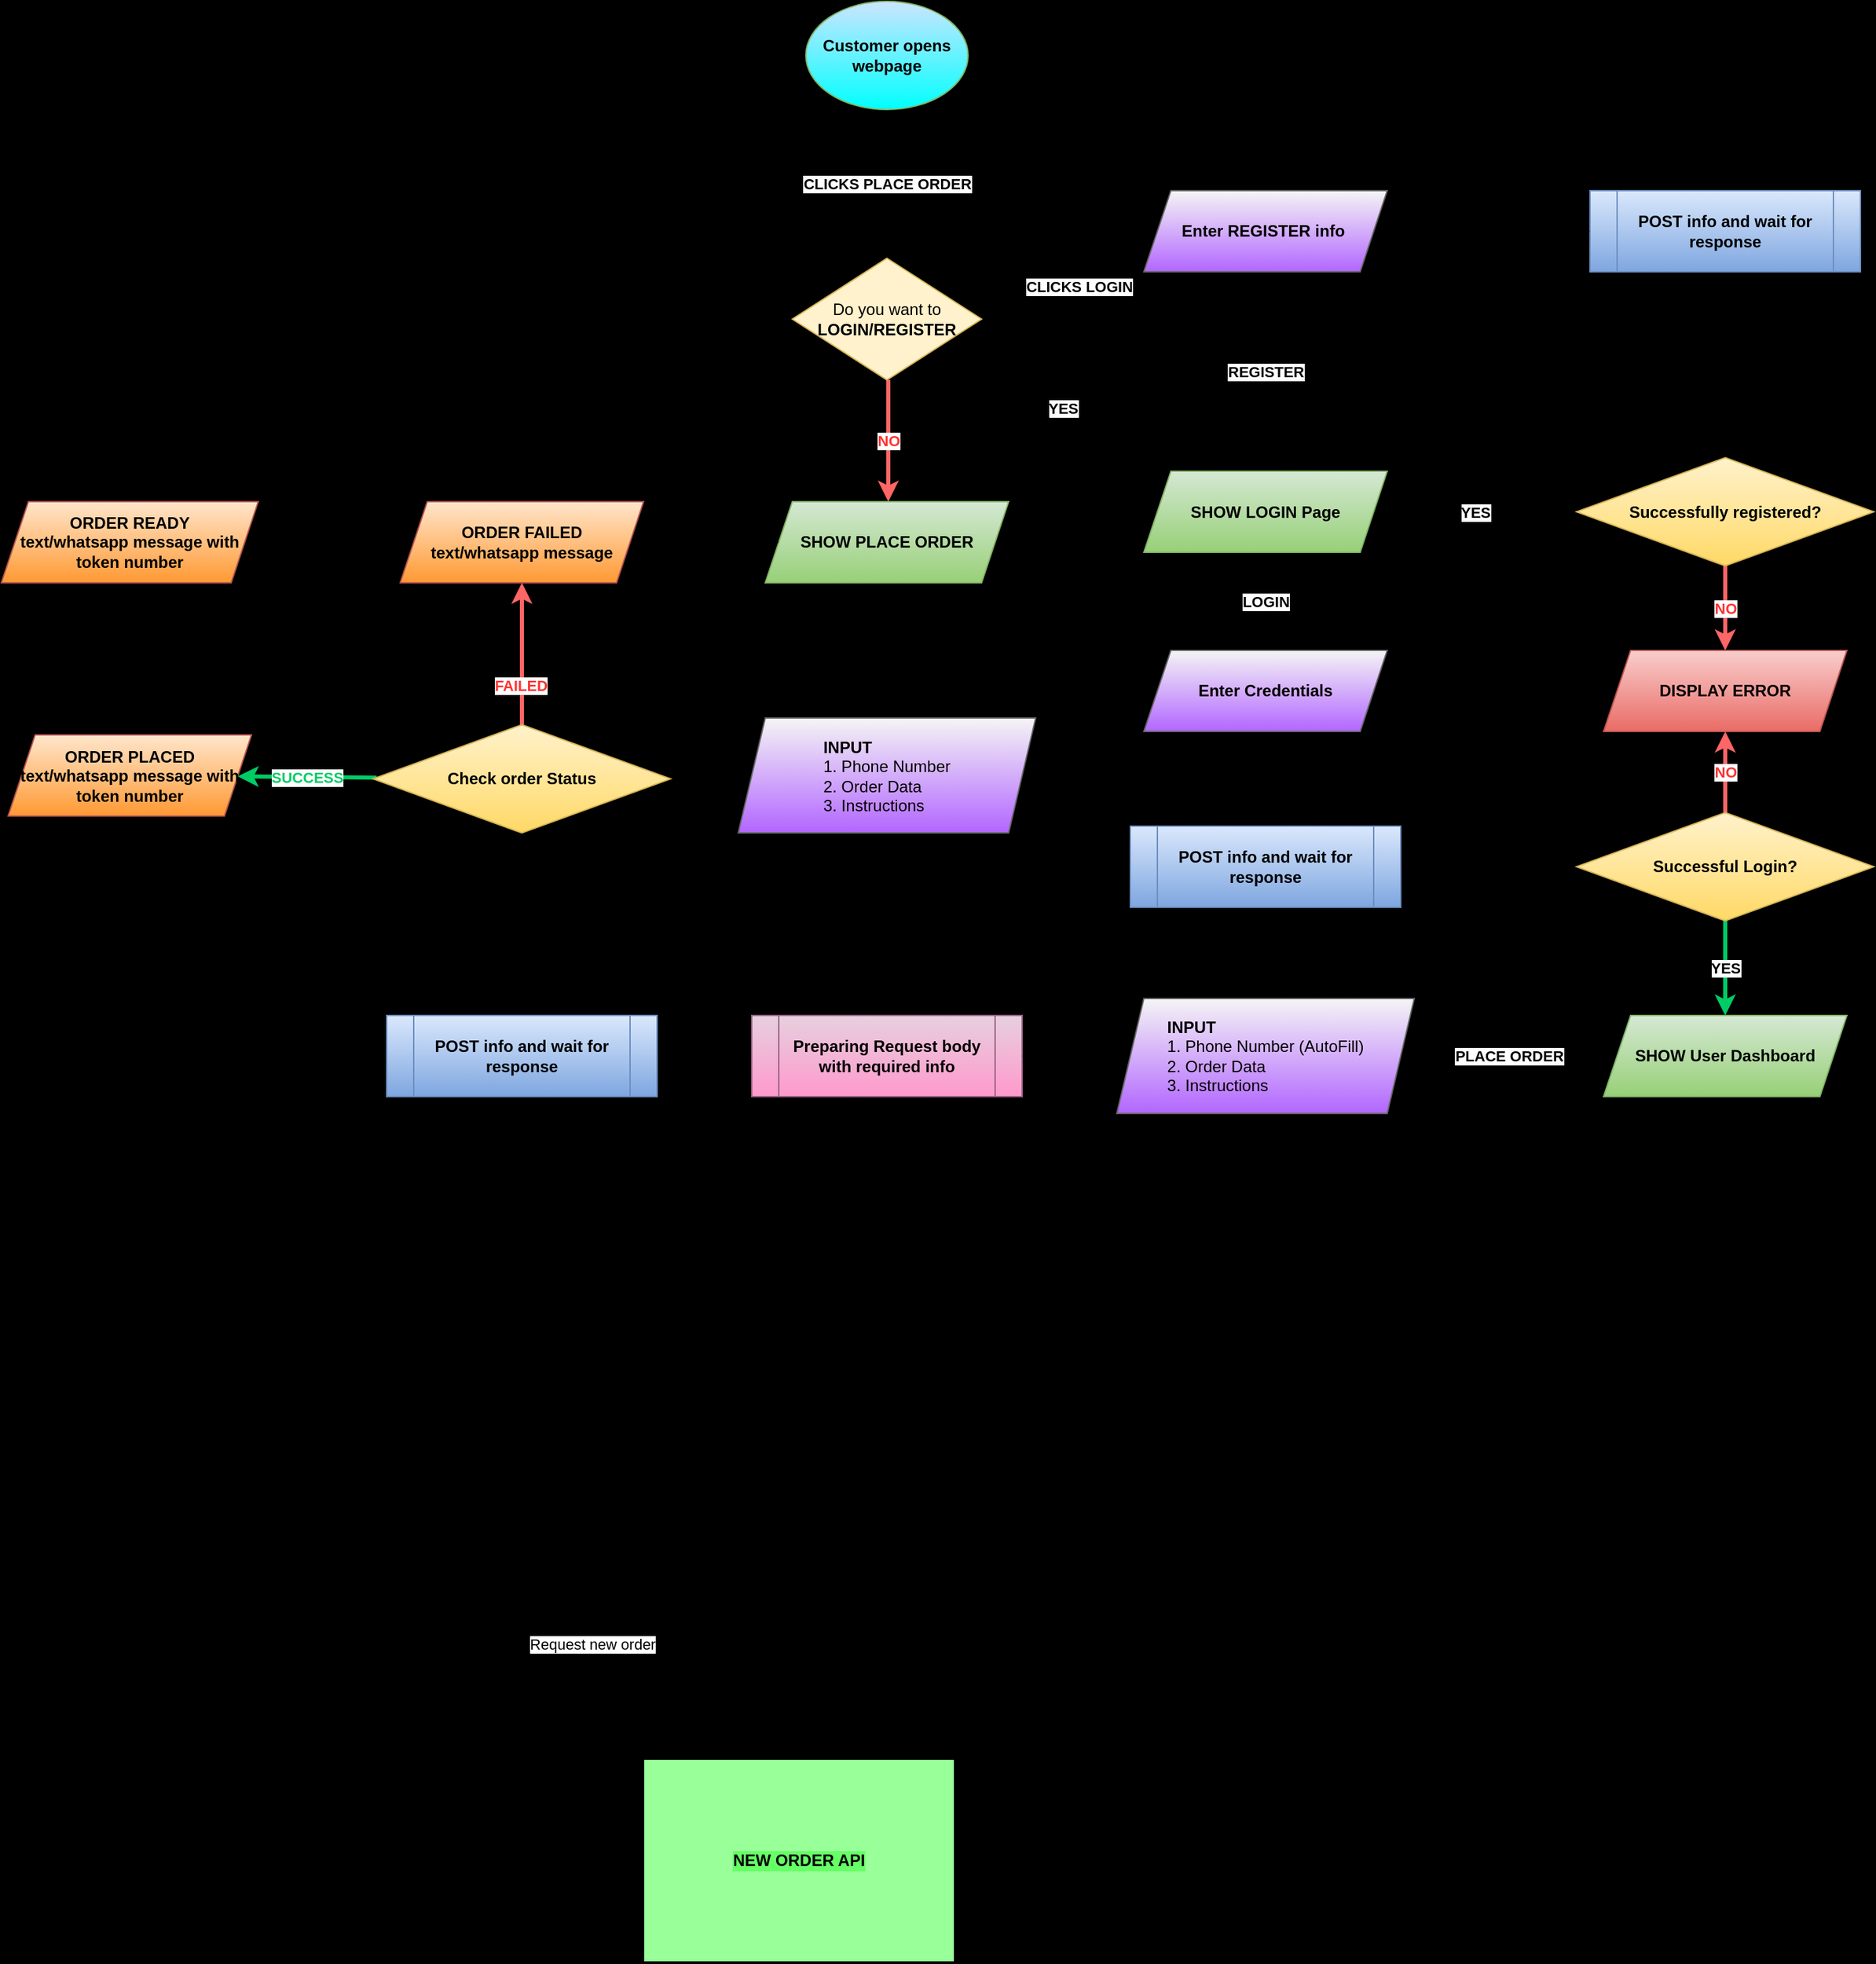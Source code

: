 <mxfile version="20.1.1" type="github">
  <diagram id="C5RBs43oDa-KdzZeNtuy" name="Page-1">
    <mxGraphModel dx="3015" dy="2431" grid="1" gridSize="10" guides="1" tooltips="1" connect="1" arrows="1" fold="1" page="1" pageScale="1" pageWidth="827" pageHeight="1169" background="#000000" math="0" shadow="0">
      <root>
        <mxCell id="WIyWlLk6GJQsqaUBKTNV-0" />
        <mxCell id="WIyWlLk6GJQsqaUBKTNV-1" parent="WIyWlLk6GJQsqaUBKTNV-0" />
        <mxCell id="2edAkVouW0L0a5yWlTD0-2" value="&lt;b&gt;CLICKS PLACE ORDER&lt;/b&gt;" style="rounded=0;orthogonalLoop=1;jettySize=auto;html=1;" parent="WIyWlLk6GJQsqaUBKTNV-1" source="2edAkVouW0L0a5yWlTD0-0" target="2edAkVouW0L0a5yWlTD0-1" edge="1">
          <mxGeometry relative="1" as="geometry" />
        </mxCell>
        <mxCell id="rCX9F-Vlkk9MKf0EUX4H-53" value="&lt;b&gt;CLICKS LOGIN&lt;/b&gt;" style="edgeStyle=none;rounded=0;orthogonalLoop=1;jettySize=auto;html=1;" parent="WIyWlLk6GJQsqaUBKTNV-1" source="2edAkVouW0L0a5yWlTD0-0" target="rCX9F-Vlkk9MKf0EUX4H-58" edge="1">
          <mxGeometry relative="1" as="geometry" />
        </mxCell>
        <mxCell id="2edAkVouW0L0a5yWlTD0-0" value="&lt;b&gt;Customer opens webpage&lt;/b&gt;" style="ellipse;whiteSpace=wrap;html=1;fillColor=#CCE5FF;gradientColor=#00FFFF;strokeColor=#82b366;fontColor=#000000;" parent="WIyWlLk6GJQsqaUBKTNV-1" vertex="1">
          <mxGeometry x="330" y="-170" width="120" height="80" as="geometry" />
        </mxCell>
        <mxCell id="2edAkVouW0L0a5yWlTD0-6" value="&lt;b&gt;&lt;font color=&quot;#ff3333&quot;&gt;NO&lt;/font&gt;&lt;/b&gt;" style="rounded=0;orthogonalLoop=1;jettySize=auto;html=1;strokeColor=#FF6666;fontStyle=1;strokeWidth=3;" parent="WIyWlLk6GJQsqaUBKTNV-1" edge="1">
          <mxGeometry relative="1" as="geometry">
            <mxPoint x="391" y="110" as="sourcePoint" />
            <mxPoint x="391" y="200" as="targetPoint" />
          </mxGeometry>
        </mxCell>
        <mxCell id="rCX9F-Vlkk9MKf0EUX4H-11" value="&lt;b&gt;YES&lt;/b&gt;" style="edgeStyle=none;rounded=0;orthogonalLoop=1;jettySize=auto;html=1;" parent="WIyWlLk6GJQsqaUBKTNV-1" source="2edAkVouW0L0a5yWlTD0-1" target="rCX9F-Vlkk9MKf0EUX4H-58" edge="1">
          <mxGeometry relative="1" as="geometry" />
        </mxCell>
        <mxCell id="rCX9F-Vlkk9MKf0EUX4H-54" style="edgeStyle=none;rounded=0;orthogonalLoop=1;jettySize=auto;html=1;" parent="WIyWlLk6GJQsqaUBKTNV-1" source="rCX9F-Vlkk9MKf0EUX4H-1" target="2edAkVouW0L0a5yWlTD0-5" edge="1">
          <mxGeometry relative="1" as="geometry" />
        </mxCell>
        <mxCell id="2edAkVouW0L0a5yWlTD0-1" value="Do you want to &lt;b&gt;LOGIN/REGISTER&lt;/b&gt;" style="rhombus;whiteSpace=wrap;html=1;fillColor=#fff2cc;strokeColor=#d6b656;fontColor=#000000;" parent="WIyWlLk6GJQsqaUBKTNV-1" vertex="1">
          <mxGeometry x="320" y="20" width="140" height="90" as="geometry" />
        </mxCell>
        <mxCell id="2edAkVouW0L0a5yWlTD0-10" value="Request new order" style="rounded=0;orthogonalLoop=1;jettySize=auto;html=1;" parent="WIyWlLk6GJQsqaUBKTNV-1" target="2edAkVouW0L0a5yWlTD0-7" edge="1">
          <mxGeometry relative="1" as="geometry">
            <mxPoint x="90" y="960" as="sourcePoint" />
          </mxGeometry>
        </mxCell>
        <mxCell id="2edAkVouW0L0a5yWlTD0-12" style="edgeStyle=none;rounded=0;orthogonalLoop=1;jettySize=auto;html=1;" parent="WIyWlLk6GJQsqaUBKTNV-1" source="rCX9F-Vlkk9MKf0EUX4H-43" target="2edAkVouW0L0a5yWlTD0-11" edge="1">
          <mxGeometry relative="1" as="geometry" />
        </mxCell>
        <mxCell id="rCX9F-Vlkk9MKf0EUX4H-44" style="edgeStyle=none;rounded=0;orthogonalLoop=1;jettySize=auto;html=1;" parent="WIyWlLk6GJQsqaUBKTNV-1" source="2edAkVouW0L0a5yWlTD0-5" target="rCX9F-Vlkk9MKf0EUX4H-43" edge="1">
          <mxGeometry relative="1" as="geometry" />
        </mxCell>
        <mxCell id="2edAkVouW0L0a5yWlTD0-5" value="&lt;div style=&quot;text-align: left;&quot;&gt;&lt;b style=&quot;background-color: initial;&quot;&gt;INPUT&lt;/b&gt;&lt;/div&gt;&lt;div style=&quot;text-align: left;&quot;&gt;&lt;span style=&quot;background-color: initial;&quot;&gt;1. Phone Number&lt;/span&gt;&lt;/div&gt;&lt;div style=&quot;text-align: left;&quot;&gt;&lt;span style=&quot;background-color: initial;&quot;&gt;2. Order Data&lt;/span&gt;&lt;/div&gt;&lt;div style=&quot;text-align: left;&quot;&gt;&lt;span style=&quot;background-color: initial;&quot;&gt;3. Instructions&lt;/span&gt;&lt;/div&gt;" style="shape=parallelogram;perimeter=parallelogramPerimeter;whiteSpace=wrap;html=1;fixedSize=1;fillColor=#f5f5f5;strokeColor=#666666;gradientColor=#B266FF;gradientDirection=south;fontColor=#000000;" parent="WIyWlLk6GJQsqaUBKTNV-1" vertex="1">
          <mxGeometry x="280" y="360" width="220" height="85" as="geometry" />
        </mxCell>
        <mxCell id="2edAkVouW0L0a5yWlTD0-7" value="&lt;b&gt;NEW ORDER API&lt;/b&gt;" style="rounded=0;whiteSpace=wrap;html=1;labelBackgroundColor=#66FF66;fillColor=#99FF99;" parent="WIyWlLk6GJQsqaUBKTNV-1" vertex="1">
          <mxGeometry x="210" y="1130" width="230" height="150" as="geometry" />
        </mxCell>
        <mxCell id="2edAkVouW0L0a5yWlTD0-14" value="" style="edgeStyle=none;rounded=0;orthogonalLoop=1;jettySize=auto;html=1;" parent="WIyWlLk6GJQsqaUBKTNV-1" source="2edAkVouW0L0a5yWlTD0-11" target="2edAkVouW0L0a5yWlTD0-13" edge="1">
          <mxGeometry relative="1" as="geometry" />
        </mxCell>
        <mxCell id="2edAkVouW0L0a5yWlTD0-11" value="&lt;b&gt;POST info and wait for response&lt;/b&gt;" style="shape=process;whiteSpace=wrap;html=1;backgroundOutline=1;labelBackgroundColor=none;fillColor=#dae8fc;gradientColor=#7ea6e0;strokeColor=#6c8ebf;fontColor=#000000;" parent="WIyWlLk6GJQsqaUBKTNV-1" vertex="1">
          <mxGeometry x="20" y="580" width="200" height="60" as="geometry" />
        </mxCell>
        <mxCell id="2edAkVouW0L0a5yWlTD0-16" value="&lt;b&gt;&lt;font color=&quot;#00cc66&quot;&gt;SUCCESS&lt;/font&gt;&lt;/b&gt;" style="edgeStyle=none;rounded=0;orthogonalLoop=1;jettySize=auto;html=1;strokeColor=#00CC66;fontStyle=1;strokeWidth=3;" parent="WIyWlLk6GJQsqaUBKTNV-1" source="2edAkVouW0L0a5yWlTD0-13" target="2edAkVouW0L0a5yWlTD0-15" edge="1">
          <mxGeometry relative="1" as="geometry" />
        </mxCell>
        <mxCell id="2edAkVouW0L0a5yWlTD0-18" value="" style="edgeStyle=none;rounded=0;orthogonalLoop=1;jettySize=auto;html=1;strokeColor=#FF6666;fontStyle=1;strokeWidth=3;" parent="WIyWlLk6GJQsqaUBKTNV-1" source="2edAkVouW0L0a5yWlTD0-13" target="rCX9F-Vlkk9MKf0EUX4H-49" edge="1">
          <mxGeometry relative="1" as="geometry">
            <mxPoint x="210" y="240" as="targetPoint" />
          </mxGeometry>
        </mxCell>
        <mxCell id="rCX9F-Vlkk9MKf0EUX4H-52" value="&lt;b&gt;&lt;font color=&quot;#ff3333&quot;&gt;FAILED&lt;/font&gt;&lt;/b&gt;" style="edgeLabel;html=1;align=center;verticalAlign=middle;resizable=0;points=[];" parent="2edAkVouW0L0a5yWlTD0-18" vertex="1" connectable="0">
          <mxGeometry x="-0.449" y="1" relative="1" as="geometry">
            <mxPoint as="offset" />
          </mxGeometry>
        </mxCell>
        <mxCell id="2edAkVouW0L0a5yWlTD0-13" value="&lt;b&gt;Check order Status&lt;/b&gt;" style="rhombus;whiteSpace=wrap;html=1;fillColor=#fff2cc;labelBackgroundColor=none;gradientColor=#ffd966;strokeColor=#d6b656;fontColor=#000000;" parent="WIyWlLk6GJQsqaUBKTNV-1" vertex="1">
          <mxGeometry x="10" y="365" width="220" height="80" as="geometry" />
        </mxCell>
        <mxCell id="rCX9F-Vlkk9MKf0EUX4H-9" style="edgeStyle=none;rounded=0;orthogonalLoop=1;jettySize=auto;html=1;" parent="WIyWlLk6GJQsqaUBKTNV-1" source="2edAkVouW0L0a5yWlTD0-15" target="rCX9F-Vlkk9MKf0EUX4H-6" edge="1">
          <mxGeometry relative="1" as="geometry" />
        </mxCell>
        <mxCell id="2edAkVouW0L0a5yWlTD0-15" value="&lt;b&gt;ORDER PLACED text/whatsapp message with token number&lt;/b&gt;" style="shape=parallelogram;perimeter=parallelogramPerimeter;whiteSpace=wrap;html=1;fixedSize=1;fillColor=#FFE6CC;labelBackgroundColor=none;gradientColor=#FF9933;strokeColor=#b85450;fontColor=#000000;" parent="WIyWlLk6GJQsqaUBKTNV-1" vertex="1">
          <mxGeometry x="-260" y="372.5" width="180" height="60" as="geometry" />
        </mxCell>
        <mxCell id="rCX9F-Vlkk9MKf0EUX4H-1" value="&lt;b&gt;SHOW PLACE ORDER&lt;/b&gt;" style="shape=parallelogram;perimeter=parallelogramPerimeter;whiteSpace=wrap;html=1;fixedSize=1;fillColor=#d5e8d4;labelBackgroundColor=none;gradientColor=#97d077;strokeColor=#82b366;fontColor=#000000;" parent="WIyWlLk6GJQsqaUBKTNV-1" vertex="1">
          <mxGeometry x="300" y="200" width="180" height="60" as="geometry" />
        </mxCell>
        <mxCell id="rCX9F-Vlkk9MKf0EUX4H-6" value="&lt;b&gt;ORDER READY&lt;br&gt;text/whatsapp message with token number&lt;/b&gt;" style="shape=parallelogram;perimeter=parallelogramPerimeter;whiteSpace=wrap;html=1;fixedSize=1;fillColor=#FFE6CC;labelBackgroundColor=none;gradientColor=#FF9933;strokeColor=#b85450;fontColor=#000000;" parent="WIyWlLk6GJQsqaUBKTNV-1" vertex="1">
          <mxGeometry x="-265" y="200" width="190" height="60" as="geometry" />
        </mxCell>
        <mxCell id="rCX9F-Vlkk9MKf0EUX4H-14" value="&lt;b&gt;REGISTER&lt;/b&gt;" style="edgeStyle=none;rounded=0;orthogonalLoop=1;jettySize=auto;html=1;" parent="WIyWlLk6GJQsqaUBKTNV-1" source="rCX9F-Vlkk9MKf0EUX4H-58" target="rCX9F-Vlkk9MKf0EUX4H-31" edge="1">
          <mxGeometry relative="1" as="geometry" />
        </mxCell>
        <mxCell id="rCX9F-Vlkk9MKf0EUX4H-33" value="&lt;b&gt;LOGIN&lt;/b&gt;" style="edgeStyle=none;rounded=0;orthogonalLoop=1;jettySize=auto;html=1;" parent="WIyWlLk6GJQsqaUBKTNV-1" source="rCX9F-Vlkk9MKf0EUX4H-58" target="rCX9F-Vlkk9MKf0EUX4H-29" edge="1">
          <mxGeometry relative="1" as="geometry" />
        </mxCell>
        <mxCell id="rCX9F-Vlkk9MKf0EUX4H-22" style="edgeStyle=none;rounded=0;orthogonalLoop=1;jettySize=auto;html=1;" parent="WIyWlLk6GJQsqaUBKTNV-1" source="rCX9F-Vlkk9MKf0EUX4H-16" target="rCX9F-Vlkk9MKf0EUX4H-21" edge="1">
          <mxGeometry relative="1" as="geometry" />
        </mxCell>
        <mxCell id="rCX9F-Vlkk9MKf0EUX4H-16" value="&lt;b&gt;POST info and wait for response&lt;/b&gt;" style="shape=process;whiteSpace=wrap;html=1;backgroundOutline=1;labelBackgroundColor=none;fillColor=#dae8fc;gradientColor=#7ea6e0;strokeColor=#6c8ebf;fontColor=#000000;" parent="WIyWlLk6GJQsqaUBKTNV-1" vertex="1">
          <mxGeometry x="910" y="-30" width="200" height="60" as="geometry" />
        </mxCell>
        <mxCell id="rCX9F-Vlkk9MKf0EUX4H-23" value="&lt;b&gt;YES&lt;/b&gt;" style="edgeStyle=none;rounded=0;orthogonalLoop=1;jettySize=auto;html=1;" parent="WIyWlLk6GJQsqaUBKTNV-1" source="rCX9F-Vlkk9MKf0EUX4H-21" target="rCX9F-Vlkk9MKf0EUX4H-58" edge="1">
          <mxGeometry relative="1" as="geometry" />
        </mxCell>
        <mxCell id="rCX9F-Vlkk9MKf0EUX4H-26" value="&lt;font color=&quot;#ff3333&quot;&gt;NO&lt;/font&gt;" style="edgeStyle=none;rounded=0;orthogonalLoop=1;jettySize=auto;html=1;fontStyle=1;strokeColor=#FF6666;strokeWidth=3;" parent="WIyWlLk6GJQsqaUBKTNV-1" source="rCX9F-Vlkk9MKf0EUX4H-21" target="rCX9F-Vlkk9MKf0EUX4H-25" edge="1">
          <mxGeometry relative="1" as="geometry" />
        </mxCell>
        <mxCell id="rCX9F-Vlkk9MKf0EUX4H-21" value="&lt;b&gt;Successfully registered?&lt;/b&gt;" style="rhombus;whiteSpace=wrap;html=1;fillColor=#fff2cc;labelBackgroundColor=none;gradientColor=#ffd966;strokeColor=#d6b656;fontColor=#000000;" parent="WIyWlLk6GJQsqaUBKTNV-1" vertex="1">
          <mxGeometry x="900" y="167.5" width="220" height="80" as="geometry" />
        </mxCell>
        <mxCell id="rCX9F-Vlkk9MKf0EUX4H-28" style="edgeStyle=none;rounded=0;orthogonalLoop=1;jettySize=auto;html=1;" parent="WIyWlLk6GJQsqaUBKTNV-1" source="rCX9F-Vlkk9MKf0EUX4H-25" target="rCX9F-Vlkk9MKf0EUX4H-58" edge="1">
          <mxGeometry relative="1" as="geometry" />
        </mxCell>
        <mxCell id="rCX9F-Vlkk9MKf0EUX4H-25" value="&lt;b&gt;DISPLAY ERROR&lt;/b&gt;" style="shape=parallelogram;perimeter=parallelogramPerimeter;whiteSpace=wrap;html=1;fixedSize=1;fillColor=#f8cecc;labelBackgroundColor=none;strokeColor=#b85450;gradientColor=#ea6b66;fontColor=#000000;" parent="WIyWlLk6GJQsqaUBKTNV-1" vertex="1">
          <mxGeometry x="920" y="310" width="180" height="60" as="geometry" />
        </mxCell>
        <mxCell id="rCX9F-Vlkk9MKf0EUX4H-39" style="edgeStyle=none;rounded=0;orthogonalLoop=1;jettySize=auto;html=1;" parent="WIyWlLk6GJQsqaUBKTNV-1" source="rCX9F-Vlkk9MKf0EUX4H-29" target="rCX9F-Vlkk9MKf0EUX4H-36" edge="1">
          <mxGeometry relative="1" as="geometry" />
        </mxCell>
        <mxCell id="rCX9F-Vlkk9MKf0EUX4H-29" value="&lt;b&gt;Enter Credentials&lt;/b&gt;" style="shape=parallelogram;perimeter=parallelogramPerimeter;whiteSpace=wrap;html=1;fixedSize=1;labelBackgroundColor=none;fillColor=#f5f5f5;strokeColor=#666666;gradientColor=#B266FF;gradientDirection=south;fontColor=#000000;" parent="WIyWlLk6GJQsqaUBKTNV-1" vertex="1">
          <mxGeometry x="580" y="310" width="180" height="60" as="geometry" />
        </mxCell>
        <mxCell id="rCX9F-Vlkk9MKf0EUX4H-32" style="edgeStyle=none;rounded=0;orthogonalLoop=1;jettySize=auto;html=1;" parent="WIyWlLk6GJQsqaUBKTNV-1" source="rCX9F-Vlkk9MKf0EUX4H-31" target="rCX9F-Vlkk9MKf0EUX4H-16" edge="1">
          <mxGeometry relative="1" as="geometry" />
        </mxCell>
        <mxCell id="rCX9F-Vlkk9MKf0EUX4H-31" value="&lt;b&gt;Enter REGISTER info&amp;nbsp;&lt;/b&gt;" style="shape=parallelogram;perimeter=parallelogramPerimeter;whiteSpace=wrap;html=1;fixedSize=1;labelBackgroundColor=none;fillColor=#f5f5f5;strokeColor=#666666;gradientColor=#B266FF;gradientDirection=south;fontColor=#000000;" parent="WIyWlLk6GJQsqaUBKTNV-1" vertex="1">
          <mxGeometry x="580" y="-30" width="180" height="60" as="geometry" />
        </mxCell>
        <mxCell id="rCX9F-Vlkk9MKf0EUX4H-40" value="&lt;font color=&quot;#ff3333&quot;&gt;NO&lt;/font&gt;" style="edgeStyle=none;rounded=0;orthogonalLoop=1;jettySize=auto;html=1;strokeColor=#FF6666;fontStyle=1;strokeWidth=3;" parent="WIyWlLk6GJQsqaUBKTNV-1" source="rCX9F-Vlkk9MKf0EUX4H-38" target="rCX9F-Vlkk9MKf0EUX4H-25" edge="1">
          <mxGeometry relative="1" as="geometry" />
        </mxCell>
        <mxCell id="rCX9F-Vlkk9MKf0EUX4H-46" value="&lt;b&gt;PLACE ORDER&lt;/b&gt;" style="edgeStyle=none;rounded=0;orthogonalLoop=1;jettySize=auto;html=1;" parent="WIyWlLk6GJQsqaUBKTNV-1" source="rCX9F-Vlkk9MKf0EUX4H-34" target="rCX9F-Vlkk9MKf0EUX4H-45" edge="1">
          <mxGeometry relative="1" as="geometry" />
        </mxCell>
        <mxCell id="rCX9F-Vlkk9MKf0EUX4H-34" value="&lt;b&gt;SHOW User Dashboard&lt;/b&gt;" style="shape=parallelogram;perimeter=parallelogramPerimeter;whiteSpace=wrap;html=1;fixedSize=1;fillColor=#d5e8d4;labelBackgroundColor=none;strokeColor=#82b366;gradientColor=#97d077;fontColor=#000000;" parent="WIyWlLk6GJQsqaUBKTNV-1" vertex="1">
          <mxGeometry x="920" y="580" width="180" height="60" as="geometry" />
        </mxCell>
        <mxCell id="rCX9F-Vlkk9MKf0EUX4H-35" style="edgeStyle=none;rounded=0;orthogonalLoop=1;jettySize=auto;html=1;" parent="WIyWlLk6GJQsqaUBKTNV-1" source="rCX9F-Vlkk9MKf0EUX4H-36" target="rCX9F-Vlkk9MKf0EUX4H-38" edge="1">
          <mxGeometry relative="1" as="geometry" />
        </mxCell>
        <mxCell id="rCX9F-Vlkk9MKf0EUX4H-36" value="&lt;b&gt;POST info and wait for response&lt;/b&gt;" style="shape=process;whiteSpace=wrap;html=1;backgroundOutline=1;labelBackgroundColor=none;fillColor=#dae8fc;gradientColor=#7ea6e0;strokeColor=#6c8ebf;fontColor=#000000;" parent="WIyWlLk6GJQsqaUBKTNV-1" vertex="1">
          <mxGeometry x="570" y="440" width="200" height="60" as="geometry" />
        </mxCell>
        <mxCell id="rCX9F-Vlkk9MKf0EUX4H-37" value="&lt;b&gt;YES&lt;/b&gt;" style="edgeStyle=none;rounded=0;orthogonalLoop=1;jettySize=auto;html=1;strokeColor=#00CC66;fontStyle=1;strokeWidth=3;" parent="WIyWlLk6GJQsqaUBKTNV-1" source="rCX9F-Vlkk9MKf0EUX4H-38" target="rCX9F-Vlkk9MKf0EUX4H-34" edge="1">
          <mxGeometry relative="1" as="geometry">
            <mxPoint x="600" y="610.179" as="targetPoint" />
          </mxGeometry>
        </mxCell>
        <mxCell id="rCX9F-Vlkk9MKf0EUX4H-38" value="&lt;b&gt;Successful Login?&lt;/b&gt;" style="rhombus;whiteSpace=wrap;html=1;fillColor=#fff2cc;labelBackgroundColor=none;gradientColor=#ffd966;strokeColor=#d6b656;fontColor=#000000;" parent="WIyWlLk6GJQsqaUBKTNV-1" vertex="1">
          <mxGeometry x="900" y="430" width="220" height="80" as="geometry" />
        </mxCell>
        <mxCell id="rCX9F-Vlkk9MKf0EUX4H-43" value="&lt;b&gt;Preparing Request body with required info&lt;/b&gt;" style="shape=process;whiteSpace=wrap;html=1;backgroundOutline=1;labelBackgroundColor=none;fillColor=#e6d0de;gradientColor=#FF99CC;strokeColor=#996185;fontColor=#000000;" parent="WIyWlLk6GJQsqaUBKTNV-1" vertex="1">
          <mxGeometry x="290" y="580" width="200" height="60" as="geometry" />
        </mxCell>
        <mxCell id="rCX9F-Vlkk9MKf0EUX4H-47" style="edgeStyle=none;rounded=0;orthogonalLoop=1;jettySize=auto;html=1;" parent="WIyWlLk6GJQsqaUBKTNV-1" source="rCX9F-Vlkk9MKf0EUX4H-45" target="rCX9F-Vlkk9MKf0EUX4H-43" edge="1">
          <mxGeometry relative="1" as="geometry" />
        </mxCell>
        <mxCell id="rCX9F-Vlkk9MKf0EUX4H-45" value="&lt;div style=&quot;text-align: left;&quot;&gt;&lt;div&gt;&lt;b style=&quot;background-color: initial;&quot;&gt;INPUT&lt;/b&gt;&lt;/div&gt;&lt;div&gt;&lt;span style=&quot;background-color: initial;&quot;&gt;1. Phone Number (AutoFill)&lt;/span&gt;&lt;/div&gt;&lt;div&gt;&lt;span style=&quot;background-color: initial;&quot;&gt;2. Order Data&lt;/span&gt;&lt;/div&gt;&lt;div&gt;&lt;span style=&quot;background-color: initial;&quot;&gt;3. Instructions&lt;/span&gt;&lt;/div&gt;&lt;/div&gt;" style="shape=parallelogram;perimeter=parallelogramPerimeter;whiteSpace=wrap;html=1;fixedSize=1;fillColor=#f5f5f5;strokeColor=#666666;gradientColor=#B266FF;gradientDirection=south;fontColor=#000000;" parent="WIyWlLk6GJQsqaUBKTNV-1" vertex="1">
          <mxGeometry x="560" y="567.5" width="220" height="85" as="geometry" />
        </mxCell>
        <mxCell id="rCX9F-Vlkk9MKf0EUX4H-51" style="edgeStyle=none;rounded=0;orthogonalLoop=1;jettySize=auto;html=1;" parent="WIyWlLk6GJQsqaUBKTNV-1" source="rCX9F-Vlkk9MKf0EUX4H-49" target="rCX9F-Vlkk9MKf0EUX4H-1" edge="1">
          <mxGeometry relative="1" as="geometry" />
        </mxCell>
        <mxCell id="rCX9F-Vlkk9MKf0EUX4H-49" value="&lt;b&gt;ORDER FAILED &lt;br&gt;text/whatsapp message&lt;/b&gt;" style="shape=parallelogram;perimeter=parallelogramPerimeter;whiteSpace=wrap;html=1;fixedSize=1;fillColor=#FFE6CC;labelBackgroundColor=none;gradientColor=#FF9933;strokeColor=#b85450;fontColor=#000000;" parent="WIyWlLk6GJQsqaUBKTNV-1" vertex="1">
          <mxGeometry x="30" y="200" width="180" height="60" as="geometry" />
        </mxCell>
        <mxCell id="rCX9F-Vlkk9MKf0EUX4H-58" value="&lt;b&gt;SHOW LOGIN Page&lt;/b&gt;" style="shape=parallelogram;perimeter=parallelogramPerimeter;whiteSpace=wrap;html=1;fixedSize=1;fillColor=#d5e8d4;labelBackgroundColor=none;gradientColor=#97d077;strokeColor=#82b366;fontColor=#000000;" parent="WIyWlLk6GJQsqaUBKTNV-1" vertex="1">
          <mxGeometry x="580" y="177.5" width="180" height="60" as="geometry" />
        </mxCell>
      </root>
    </mxGraphModel>
  </diagram>
</mxfile>
